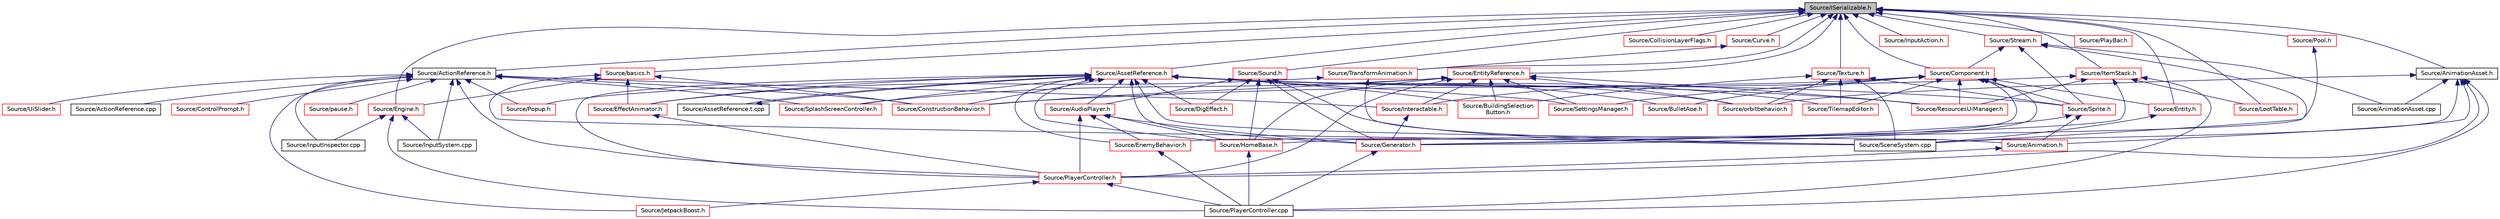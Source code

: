 digraph "Source/ISerializable.h"
{
 // LATEX_PDF_SIZE
  edge [fontname="Helvetica",fontsize="10",labelfontname="Helvetica",labelfontsize="10"];
  node [fontname="Helvetica",fontsize="10",shape=record];
  Node1 [label="Source/ISerializable.h",height=0.2,width=0.4,color="black", fillcolor="grey75", style="filled", fontcolor="black",tooltip="interface for all serializable objects"];
  Node1 -> Node2 [dir="back",color="midnightblue",fontsize="10",style="solid",fontname="Helvetica"];
  Node2 [label="Source/ActionReference.h",height=0.2,width=0.4,color="black", fillcolor="white", style="filled",URL="$dd/dc7/ActionReference_8h.html",tooltip="a reference to an input Action"];
  Node2 -> Node3 [dir="back",color="midnightblue",fontsize="10",style="solid",fontname="Helvetica"];
  Node3 [label="Source/ActionReference.cpp",height=0.2,width=0.4,color="black", fillcolor="white", style="filled",URL="$d8/d2f/ActionReference_8cpp.html",tooltip="a reference to an input Action"];
  Node2 -> Node4 [dir="back",color="midnightblue",fontsize="10",style="solid",fontname="Helvetica"];
  Node4 [label="Source/ConstructionBehavior.h",height=0.2,width=0.4,color="red", fillcolor="white", style="filled",URL="$d9/def/ConstructionBehavior_8h.html",tooltip="handles the construction of towers and modification of terrain"];
  Node2 -> Node9 [dir="back",color="midnightblue",fontsize="10",style="solid",fontname="Helvetica"];
  Node9 [label="Source/ControlPrompt.h",height=0.2,width=0.4,color="red", fillcolor="white", style="filled",URL="$d6/d12/ControlPrompt_8h.html",tooltip="Displays a control prompt for an ActionReference."];
  Node2 -> Node14 [dir="back",color="midnightblue",fontsize="10",style="solid",fontname="Helvetica"];
  Node14 [label="Source/InputInspector.cpp",height=0.2,width=0.4,color="black", fillcolor="white", style="filled",URL="$d9/d70/InputInspector_8cpp.html",tooltip="Input system addition, holds Action and Debug info."];
  Node2 -> Node15 [dir="back",color="midnightblue",fontsize="10",style="solid",fontname="Helvetica"];
  Node15 [label="Source/InputSystem.cpp",height=0.2,width=0.4,color="black", fillcolor="white", style="filled",URL="$da/d9c/InputSystem_8cpp.html",tooltip="Input system, m_Handles key and mouse inputs."];
  Node2 -> Node16 [dir="back",color="midnightblue",fontsize="10",style="solid",fontname="Helvetica"];
  Node16 [label="Source/Interactable.h",height=0.2,width=0.4,color="red", fillcolor="white", style="filled",URL="$d6/dc1/Interactable_8h.html",tooltip="Component which can be interacted with by pressing a button when nearby."];
  Node16 -> Node18 [dir="back",color="midnightblue",fontsize="10",style="solid",fontname="Helvetica"];
  Node18 [label="Source/Generator.h",height=0.2,width=0.4,color="red", fillcolor="white", style="filled",URL="$d9/d12/Generator_8h_source.html",tooltip=" "];
  Node18 -> Node20 [dir="back",color="midnightblue",fontsize="10",style="solid",fontname="Helvetica"];
  Node20 [label="Source/PlayerController.cpp",height=0.2,width=0.4,color="black", fillcolor="white", style="filled",URL="$d3/d7e/PlayerController_8cpp.html",tooltip="PlayerController Behaviour Class."];
  Node2 -> Node25 [dir="back",color="midnightblue",fontsize="10",style="solid",fontname="Helvetica"];
  Node25 [label="Source/JetpackBoost.h",height=0.2,width=0.4,color="red", fillcolor="white", style="filled",URL="$da/d88/JetpackBoost_8h_source.html",tooltip=" "];
  Node2 -> Node26 [dir="back",color="midnightblue",fontsize="10",style="solid",fontname="Helvetica"];
  Node26 [label="Source/pause.h",height=0.2,width=0.4,color="red", fillcolor="white", style="filled",URL="$d6/d82/pause_8h.html",tooltip="component that pauses the game"];
  Node2 -> Node28 [dir="back",color="midnightblue",fontsize="10",style="solid",fontname="Helvetica"];
  Node28 [label="Source/PlayerController.h",height=0.2,width=0.4,color="red", fillcolor="white", style="filled",URL="$db/db4/PlayerController_8h.html",tooltip="PlayerController Behaviour Class."];
  Node28 -> Node25 [dir="back",color="midnightblue",fontsize="10",style="solid",fontname="Helvetica"];
  Node28 -> Node20 [dir="back",color="midnightblue",fontsize="10",style="solid",fontname="Helvetica"];
  Node2 -> Node29 [dir="back",color="midnightblue",fontsize="10",style="solid",fontname="Helvetica"];
  Node29 [label="Source/Popup.h",height=0.2,width=0.4,color="red", fillcolor="white", style="filled",URL="$d2/d4b/Popup_8h.html",tooltip="A popup is a behavior that will show a popup when a button is pressed."];
  Node2 -> Node31 [dir="back",color="midnightblue",fontsize="10",style="solid",fontname="Helvetica"];
  Node31 [label="Source/SplashScreenController.h",height=0.2,width=0.4,color="red", fillcolor="white", style="filled",URL="$da/d14/SplashScreenController_8h_source.html",tooltip=" "];
  Node2 -> Node32 [dir="back",color="midnightblue",fontsize="10",style="solid",fontname="Helvetica"];
  Node32 [label="Source/UiSlider.h",height=0.2,width=0.4,color="red", fillcolor="white", style="filled",URL="$de/dad/UiSlider_8h.html",tooltip="Ui Slider component."];
  Node1 -> Node34 [dir="back",color="midnightblue",fontsize="10",style="solid",fontname="Helvetica"];
  Node34 [label="Source/AnimationAsset.h",height=0.2,width=0.4,color="black", fillcolor="white", style="filled",URL="$d4/df8/AnimationAsset_8h.html",tooltip="Asset that contains information about a spritesheet animation."];
  Node34 -> Node35 [dir="back",color="midnightblue",fontsize="10",style="solid",fontname="Helvetica"];
  Node35 [label="Source/Animation.h",height=0.2,width=0.4,color="red", fillcolor="white", style="filled",URL="$d2/d76/Animation_8h.html",tooltip="animation component class"];
  Node35 -> Node28 [dir="back",color="midnightblue",fontsize="10",style="solid",fontname="Helvetica"];
  Node34 -> Node40 [dir="back",color="midnightblue",fontsize="10",style="solid",fontname="Helvetica"];
  Node40 [label="Source/AnimationAsset.cpp",height=0.2,width=0.4,color="black", fillcolor="white", style="filled",URL="$dc/d5d/AnimationAsset_8cpp.html",tooltip="Asset that contains information about a spritesheet animation."];
  Node34 -> Node41 [dir="back",color="midnightblue",fontsize="10",style="solid",fontname="Helvetica"];
  Node41 [label="Source/orbitbehavior.h",height=0.2,width=0.4,color="red", fillcolor="white", style="filled",URL="$dc/dfe/orbitbehavior_8h_source.html",tooltip=" "];
  Node34 -> Node20 [dir="back",color="midnightblue",fontsize="10",style="solid",fontname="Helvetica"];
  Node34 -> Node28 [dir="back",color="midnightblue",fontsize="10",style="solid",fontname="Helvetica"];
  Node34 -> Node42 [dir="back",color="midnightblue",fontsize="10",style="solid",fontname="Helvetica"];
  Node42 [label="Source/SceneSystem.cpp",height=0.2,width=0.4,color="black", fillcolor="white", style="filled",URL="$df/dce/SceneSystem_8cpp.html",tooltip="handles the process of resetting and changing scenes"];
  Node1 -> Node43 [dir="back",color="midnightblue",fontsize="10",style="solid",fontname="Helvetica"];
  Node43 [label="Source/AssetReference.h",height=0.2,width=0.4,color="red", fillcolor="white", style="filled",URL="$dc/dd6/AssetReference_8h.html",tooltip="a reference to an Asset"];
  Node43 -> Node35 [dir="back",color="midnightblue",fontsize="10",style="solid",fontname="Helvetica"];
  Node43 -> Node44 [dir="back",color="midnightblue",fontsize="10",style="solid",fontname="Helvetica"];
  Node44 [label="Source/AssetReference.t.cpp",height=0.2,width=0.4,color="black", fillcolor="white", style="filled",URL="$d7/d1f/AssetReference_8t_8cpp.html",tooltip="a reference to an Asset"];
  Node44 -> Node43 [dir="back",color="midnightblue",fontsize="10",style="solid",fontname="Helvetica"];
  Node43 -> Node45 [dir="back",color="midnightblue",fontsize="10",style="solid",fontname="Helvetica"];
  Node45 [label="Source/AudioPlayer.h",height=0.2,width=0.4,color="red", fillcolor="white", style="filled",URL="$db/de5/AudioPlayer_8h.html",tooltip="Component that plays audio."];
  Node45 -> Node47 [dir="back",color="midnightblue",fontsize="10",style="solid",fontname="Helvetica"];
  Node47 [label="Source/EnemyBehavior.h",height=0.2,width=0.4,color="red", fillcolor="white", style="filled",URL="$d6/dc9/EnemyBehavior_8h_source.html",tooltip=" "];
  Node47 -> Node20 [dir="back",color="midnightblue",fontsize="10",style="solid",fontname="Helvetica"];
  Node45 -> Node18 [dir="back",color="midnightblue",fontsize="10",style="solid",fontname="Helvetica"];
  Node45 -> Node48 [dir="back",color="midnightblue",fontsize="10",style="solid",fontname="Helvetica"];
  Node48 [label="Source/HomeBase.h",height=0.2,width=0.4,color="red", fillcolor="white", style="filled",URL="$d9/d7c/HomeBase_8h_source.html",tooltip=" "];
  Node48 -> Node20 [dir="back",color="midnightblue",fontsize="10",style="solid",fontname="Helvetica"];
  Node45 -> Node28 [dir="back",color="midnightblue",fontsize="10",style="solid",fontname="Helvetica"];
  Node43 -> Node55 [dir="back",color="midnightblue",fontsize="10",style="solid",fontname="Helvetica"];
  Node55 [label="Source/BuildingSelection\lButton.h",height=0.2,width=0.4,color="red", fillcolor="white", style="filled",URL="$de/d78/BuildingSelectionButton_8h.html",tooltip="button that selects which building the ConstructionManager should place"];
  Node43 -> Node56 [dir="back",color="midnightblue",fontsize="10",style="solid",fontname="Helvetica"];
  Node56 [label="Source/BulletAoe.h",height=0.2,width=0.4,color="red", fillcolor="white", style="filled",URL="$db/d2f/BulletAoe_8h_source.html",tooltip=" "];
  Node43 -> Node4 [dir="back",color="midnightblue",fontsize="10",style="solid",fontname="Helvetica"];
  Node43 -> Node57 [dir="back",color="midnightblue",fontsize="10",style="solid",fontname="Helvetica"];
  Node57 [label="Source/DigEffect.h",height=0.2,width=0.4,color="red", fillcolor="white", style="filled",URL="$d8/dfb/DigEffect_8h_source.html",tooltip=" "];
  Node43 -> Node58 [dir="back",color="midnightblue",fontsize="10",style="solid",fontname="Helvetica"];
  Node58 [label="Source/EffectAnimator.h",height=0.2,width=0.4,color="red", fillcolor="white", style="filled",URL="$db/d11/EffectAnimator_8h.html",tooltip="Component that animates a Transform's matrix."];
  Node58 -> Node28 [dir="back",color="midnightblue",fontsize="10",style="solid",fontname="Helvetica"];
  Node43 -> Node47 [dir="back",color="midnightblue",fontsize="10",style="solid",fontname="Helvetica"];
  Node43 -> Node18 [dir="back",color="midnightblue",fontsize="10",style="solid",fontname="Helvetica"];
  Node43 -> Node48 [dir="back",color="midnightblue",fontsize="10",style="solid",fontname="Helvetica"];
  Node43 -> Node41 [dir="back",color="midnightblue",fontsize="10",style="solid",fontname="Helvetica"];
  Node43 -> Node28 [dir="back",color="midnightblue",fontsize="10",style="solid",fontname="Helvetica"];
  Node43 -> Node29 [dir="back",color="midnightblue",fontsize="10",style="solid",fontname="Helvetica"];
  Node43 -> Node60 [dir="back",color="midnightblue",fontsize="10",style="solid",fontname="Helvetica"];
  Node60 [label="Source/ResourcesUiManager.h",height=0.2,width=0.4,color="red", fillcolor="white", style="filled",URL="$d6/d1f/ResourcesUiManager_8h.html",tooltip="Component that manages the UI for displaying what resources a player currently has."];
  Node43 -> Node62 [dir="back",color="midnightblue",fontsize="10",style="solid",fontname="Helvetica"];
  Node62 [label="Source/SettingsManager.h",height=0.2,width=0.4,color="red", fillcolor="white", style="filled",URL="$d9/d4a/SettingsManager_8h.html",tooltip="Settings Manager Class."];
  Node43 -> Node31 [dir="back",color="midnightblue",fontsize="10",style="solid",fontname="Helvetica"];
  Node43 -> Node63 [dir="back",color="midnightblue",fontsize="10",style="solid",fontname="Helvetica"];
  Node63 [label="Source/Sprite.h",height=0.2,width=0.4,color="red", fillcolor="white", style="filled",URL="$d7/d31/Sprite_8h_source.html",tooltip=" "];
  Node63 -> Node35 [dir="back",color="midnightblue",fontsize="10",style="solid",fontname="Helvetica"];
  Node63 -> Node18 [dir="back",color="midnightblue",fontsize="10",style="solid",fontname="Helvetica"];
  Node43 -> Node84 [dir="back",color="midnightblue",fontsize="10",style="solid",fontname="Helvetica"];
  Node84 [label="Source/TilemapEditor.h",height=0.2,width=0.4,color="red", fillcolor="white", style="filled",URL="$d3/da4/TilemapEditor_8h.html",tooltip="Component that allows direct editing of a Tilemap."];
  Node1 -> Node87 [dir="back",color="midnightblue",fontsize="10",style="solid",fontname="Helvetica"];
  Node87 [label="Source/basics.h",height=0.2,width=0.4,color="red", fillcolor="white", style="filled",URL="$dc/dcc/basics_8h_source.html",tooltip=" "];
  Node87 -> Node4 [dir="back",color="midnightblue",fontsize="10",style="solid",fontname="Helvetica"];
  Node87 -> Node58 [dir="back",color="midnightblue",fontsize="10",style="solid",fontname="Helvetica"];
  Node87 -> Node149 [dir="back",color="midnightblue",fontsize="10",style="solid",fontname="Helvetica"];
  Node149 [label="Source/Engine.h",height=0.2,width=0.4,color="red", fillcolor="white", style="filled",URL="$d1/dd4/Engine_8h.html",tooltip="Engine class."];
  Node149 -> Node14 [dir="back",color="midnightblue",fontsize="10",style="solid",fontname="Helvetica"];
  Node149 -> Node15 [dir="back",color="midnightblue",fontsize="10",style="solid",fontname="Helvetica"];
  Node149 -> Node20 [dir="back",color="midnightblue",fontsize="10",style="solid",fontname="Helvetica"];
  Node87 -> Node42 [dir="back",color="midnightblue",fontsize="10",style="solid",fontname="Helvetica"];
  Node1 -> Node179 [dir="back",color="midnightblue",fontsize="10",style="solid",fontname="Helvetica"];
  Node179 [label="Source/CollisionLayerFlags.h",height=0.2,width=0.4,color="red", fillcolor="white", style="filled",URL="$d1/d9d/CollisionLayerFlags_8h.html",tooltip="struct that determines which collision layers to interact with"];
  Node1 -> Node182 [dir="back",color="midnightblue",fontsize="10",style="solid",fontname="Helvetica"];
  Node182 [label="Source/Component.h",height=0.2,width=0.4,color="red", fillcolor="white", style="filled",URL="$d0/da1/Component_8h.html",tooltip="Virtual component header."];
  Node182 -> Node56 [dir="back",color="midnightblue",fontsize="10",style="solid",fontname="Helvetica"];
  Node182 -> Node195 [dir="back",color="midnightblue",fontsize="10",style="solid",fontname="Helvetica"];
  Node195 [label="Source/Entity.h",height=0.2,width=0.4,color="red", fillcolor="white", style="filled",URL="$d4/da0/Entity_8h.html",tooltip="Entity class which holds Components."];
  Node195 -> Node42 [dir="back",color="midnightblue",fontsize="10",style="solid",fontname="Helvetica"];
  Node182 -> Node18 [dir="back",color="midnightblue",fontsize="10",style="solid",fontname="Helvetica"];
  Node182 -> Node48 [dir="back",color="midnightblue",fontsize="10",style="solid",fontname="Helvetica"];
  Node182 -> Node16 [dir="back",color="midnightblue",fontsize="10",style="solid",fontname="Helvetica"];
  Node182 -> Node60 [dir="back",color="midnightblue",fontsize="10",style="solid",fontname="Helvetica"];
  Node182 -> Node62 [dir="back",color="midnightblue",fontsize="10",style="solid",fontname="Helvetica"];
  Node182 -> Node63 [dir="back",color="midnightblue",fontsize="10",style="solid",fontname="Helvetica"];
  Node182 -> Node84 [dir="back",color="midnightblue",fontsize="10",style="solid",fontname="Helvetica"];
  Node1 -> Node146 [dir="back",color="midnightblue",fontsize="10",style="solid",fontname="Helvetica"];
  Node146 [label="Source/Curve.h",height=0.2,width=0.4,color="red", fillcolor="white", style="filled",URL="$d8/de7/Curve_8h.html",tooltip="class for interpolating between sequences of values"];
  Node146 -> Node147 [dir="back",color="midnightblue",fontsize="10",style="solid",fontname="Helvetica"];
  Node147 [label="Source/TransformAnimation.h",height=0.2,width=0.4,color="red", fillcolor="white", style="filled",URL="$da/dbc/TransformAnimation_8h.html",tooltip="Asset that animates a Transform with Curves."];
  Node147 -> Node58 [dir="back",color="midnightblue",fontsize="10",style="solid",fontname="Helvetica"];
  Node147 -> Node42 [dir="back",color="midnightblue",fontsize="10",style="solid",fontname="Helvetica"];
  Node1 -> Node149 [dir="back",color="midnightblue",fontsize="10",style="solid",fontname="Helvetica"];
  Node1 -> Node195 [dir="back",color="midnightblue",fontsize="10",style="solid",fontname="Helvetica"];
  Node1 -> Node207 [dir="back",color="midnightblue",fontsize="10",style="solid",fontname="Helvetica"];
  Node207 [label="Source/EntityReference.h",height=0.2,width=0.4,color="red", fillcolor="white", style="filled",URL="$dc/db9/EntityReference_8h.html",tooltip="a reference to an Entity in the scene"];
  Node207 -> Node55 [dir="back",color="midnightblue",fontsize="10",style="solid",fontname="Helvetica"];
  Node207 -> Node4 [dir="back",color="midnightblue",fontsize="10",style="solid",fontname="Helvetica"];
  Node207 -> Node48 [dir="back",color="midnightblue",fontsize="10",style="solid",fontname="Helvetica"];
  Node207 -> Node16 [dir="back",color="midnightblue",fontsize="10",style="solid",fontname="Helvetica"];
  Node207 -> Node41 [dir="back",color="midnightblue",fontsize="10",style="solid",fontname="Helvetica"];
  Node207 -> Node28 [dir="back",color="midnightblue",fontsize="10",style="solid",fontname="Helvetica"];
  Node207 -> Node60 [dir="back",color="midnightblue",fontsize="10",style="solid",fontname="Helvetica"];
  Node207 -> Node62 [dir="back",color="midnightblue",fontsize="10",style="solid",fontname="Helvetica"];
  Node207 -> Node31 [dir="back",color="midnightblue",fontsize="10",style="solid",fontname="Helvetica"];
  Node1 -> Node208 [dir="back",color="midnightblue",fontsize="10",style="solid",fontname="Helvetica"];
  Node208 [label="Source/InputAction.h",height=0.2,width=0.4,color="red", fillcolor="white", style="filled",URL="$d4/d40/InputAction_8h.html",tooltip="action class, used to track an action with dynamic input"];
  Node1 -> Node209 [dir="back",color="midnightblue",fontsize="10",style="solid",fontname="Helvetica"];
  Node209 [label="Source/ItemStack.h",height=0.2,width=0.4,color="red", fillcolor="white", style="filled",URL="$da/d6f/ItemStack_8h.html",tooltip="a stack of multiple items of the same type"];
  Node209 -> Node4 [dir="back",color="midnightblue",fontsize="10",style="solid",fontname="Helvetica"];
  Node209 -> Node18 [dir="back",color="midnightblue",fontsize="10",style="solid",fontname="Helvetica"];
  Node209 -> Node210 [dir="back",color="midnightblue",fontsize="10",style="solid",fontname="Helvetica"];
  Node210 [label="Source/LootTable.h",height=0.2,width=0.4,color="red", fillcolor="white", style="filled",URL="$d9/d7a/LootTable_8h.html",tooltip="class for dropping configurable loot"];
  Node209 -> Node20 [dir="back",color="midnightblue",fontsize="10",style="solid",fontname="Helvetica"];
  Node209 -> Node60 [dir="back",color="midnightblue",fontsize="10",style="solid",fontname="Helvetica"];
  Node1 -> Node210 [dir="back",color="midnightblue",fontsize="10",style="solid",fontname="Helvetica"];
  Node1 -> Node211 [dir="back",color="midnightblue",fontsize="10",style="solid",fontname="Helvetica"];
  Node211 [label="Source/PlayBar.h",height=0.2,width=0.4,color="red", fillcolor="white", style="filled",URL="$d5/dfe/PlayBar_8h.html",tooltip="UI Bar that handles playing, pausing, and autosaves of the scene."];
  Node1 -> Node138 [dir="back",color="midnightblue",fontsize="10",style="solid",fontname="Helvetica"];
  Node138 [label="Source/Pool.h",height=0.2,width=0.4,color="red", fillcolor="white", style="filled",URL="$db/dd5/Pool_8h.html",tooltip="Used for Pools like Time or Health."];
  Node138 -> Node47 [dir="back",color="midnightblue",fontsize="10",style="solid",fontname="Helvetica"];
  Node1 -> Node212 [dir="back",color="midnightblue",fontsize="10",style="solid",fontname="Helvetica"];
  Node212 [label="Source/Sound.h",height=0.2,width=0.4,color="red", fillcolor="white", style="filled",URL="$d6/dca/Sound_8h.html",tooltip="Wrapper class for FMOD sounds."];
  Node212 -> Node45 [dir="back",color="midnightblue",fontsize="10",style="solid",fontname="Helvetica"];
  Node212 -> Node57 [dir="back",color="midnightblue",fontsize="10",style="solid",fontname="Helvetica"];
  Node212 -> Node18 [dir="back",color="midnightblue",fontsize="10",style="solid",fontname="Helvetica"];
  Node212 -> Node48 [dir="back",color="midnightblue",fontsize="10",style="solid",fontname="Helvetica"];
  Node212 -> Node42 [dir="back",color="midnightblue",fontsize="10",style="solid",fontname="Helvetica"];
  Node1 -> Node213 [dir="back",color="midnightblue",fontsize="10",style="solid",fontname="Helvetica"];
  Node213 [label="Source/Stream.h",height=0.2,width=0.4,color="red", fillcolor="white", style="filled",URL="$de/dd1/Stream_8h.html",tooltip="JSON File reading/writing."];
  Node213 -> Node40 [dir="back",color="midnightblue",fontsize="10",style="solid",fontname="Helvetica"];
  Node213 -> Node182 [dir="back",color="midnightblue",fontsize="10",style="solid",fontname="Helvetica"];
  Node213 -> Node42 [dir="back",color="midnightblue",fontsize="10",style="solid",fontname="Helvetica"];
  Node213 -> Node63 [dir="back",color="midnightblue",fontsize="10",style="solid",fontname="Helvetica"];
  Node1 -> Node215 [dir="back",color="midnightblue",fontsize="10",style="solid",fontname="Helvetica"];
  Node215 [label="Source/Texture.h",height=0.2,width=0.4,color="red", fillcolor="white", style="filled",URL="$d9/dbf/Texture_8h.html",tooltip="Header for the OpenGL texture wrapper."];
  Node215 -> Node55 [dir="back",color="midnightblue",fontsize="10",style="solid",fontname="Helvetica"];
  Node215 -> Node41 [dir="back",color="midnightblue",fontsize="10",style="solid",fontname="Helvetica"];
  Node215 -> Node42 [dir="back",color="midnightblue",fontsize="10",style="solid",fontname="Helvetica"];
  Node215 -> Node63 [dir="back",color="midnightblue",fontsize="10",style="solid",fontname="Helvetica"];
  Node215 -> Node84 [dir="back",color="midnightblue",fontsize="10",style="solid",fontname="Helvetica"];
  Node1 -> Node147 [dir="back",color="midnightblue",fontsize="10",style="solid",fontname="Helvetica"];
}
